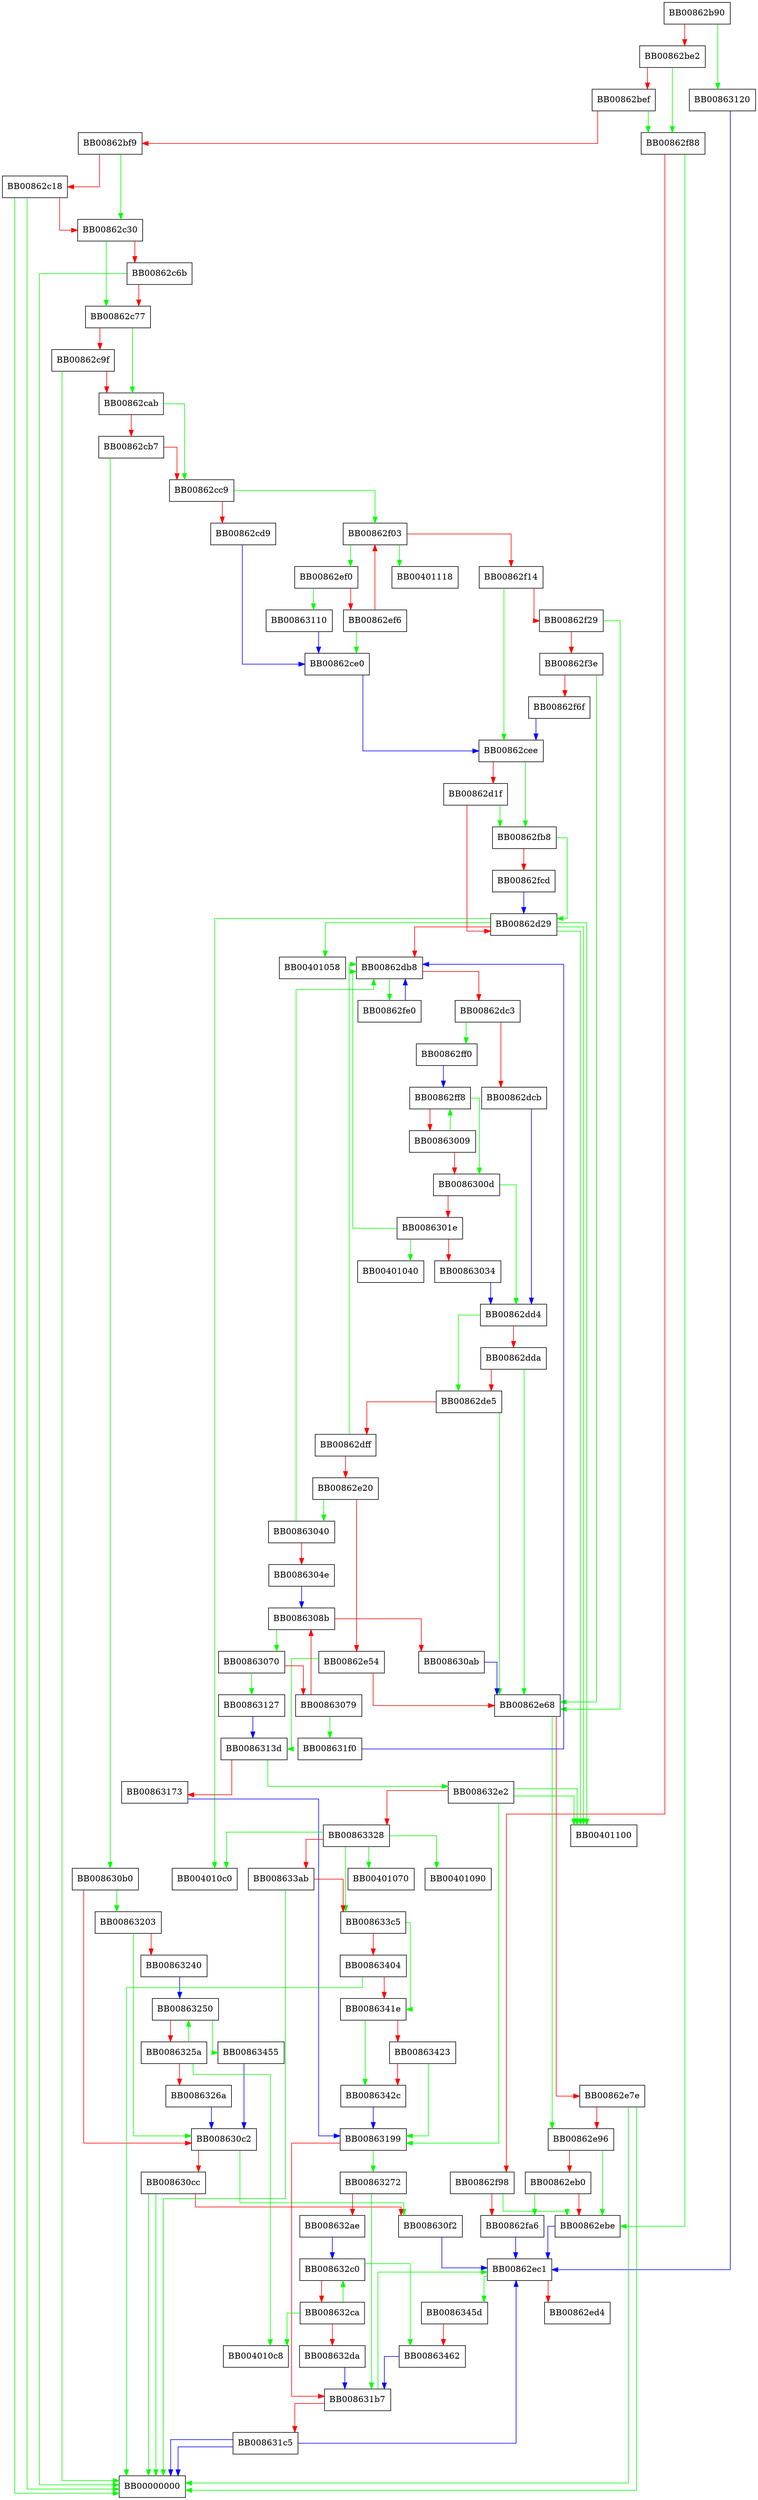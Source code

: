 digraph __dcigettext {
  node [shape="box"];
  graph [splines=ortho];
  BB00862b90 -> BB00863120 [color="green"];
  BB00862b90 -> BB00862be2 [color="red"];
  BB00862be2 -> BB00862f88 [color="green"];
  BB00862be2 -> BB00862bef [color="red"];
  BB00862bef -> BB00862f88 [color="green"];
  BB00862bef -> BB00862bf9 [color="red"];
  BB00862bf9 -> BB00862c30 [color="green"];
  BB00862bf9 -> BB00862c18 [color="red"];
  BB00862c18 -> BB00000000 [color="green"];
  BB00862c18 -> BB00000000 [color="green"];
  BB00862c18 -> BB00862c30 [color="red"];
  BB00862c30 -> BB00862c77 [color="green"];
  BB00862c30 -> BB00862c6b [color="red"];
  BB00862c6b -> BB00000000 [color="green"];
  BB00862c6b -> BB00862c77 [color="red"];
  BB00862c77 -> BB00862cab [color="green"];
  BB00862c77 -> BB00862c9f [color="red"];
  BB00862c9f -> BB00000000 [color="green"];
  BB00862c9f -> BB00862cab [color="red"];
  BB00862cab -> BB00862cc9 [color="green"];
  BB00862cab -> BB00862cb7 [color="red"];
  BB00862cb7 -> BB008630b0 [color="green"];
  BB00862cb7 -> BB00862cc9 [color="red"];
  BB00862cc9 -> BB00862f03 [color="green"];
  BB00862cc9 -> BB00862cd9 [color="red"];
  BB00862cd9 -> BB00862ce0 [color="blue"];
  BB00862ce0 -> BB00862cee [color="blue"];
  BB00862cee -> BB00862fb8 [color="green"];
  BB00862cee -> BB00862d1f [color="red"];
  BB00862d1f -> BB00862fb8 [color="green"];
  BB00862d1f -> BB00862d29 [color="red"];
  BB00862d29 -> BB00401100 [color="green"];
  BB00862d29 -> BB00401100 [color="green"];
  BB00862d29 -> BB00401058 [color="green"];
  BB00862d29 -> BB004010c0 [color="green"];
  BB00862d29 -> BB00401100 [color="green"];
  BB00862d29 -> BB00862db8 [color="red"];
  BB00862db8 -> BB00862fe0 [color="green"];
  BB00862db8 -> BB00862dc3 [color="red"];
  BB00862dc3 -> BB00862ff0 [color="green"];
  BB00862dc3 -> BB00862dcb [color="red"];
  BB00862dcb -> BB00862dd4 [color="blue"];
  BB00862dd4 -> BB00862de5 [color="green"];
  BB00862dd4 -> BB00862dda [color="red"];
  BB00862dda -> BB00862e68 [color="green"];
  BB00862dda -> BB00862de5 [color="red"];
  BB00862de5 -> BB00862e68 [color="green"];
  BB00862de5 -> BB00862dff [color="red"];
  BB00862dff -> BB00862db8 [color="green"];
  BB00862dff -> BB00862e20 [color="red"];
  BB00862e20 -> BB00863040 [color="green"];
  BB00862e20 -> BB00862e54 [color="red"];
  BB00862e54 -> BB0086313d [color="green"];
  BB00862e54 -> BB00862e68 [color="red"];
  BB00862e68 -> BB00862e96 [color="green"];
  BB00862e68 -> BB00862e7e [color="red"];
  BB00862e7e -> BB00000000 [color="green"];
  BB00862e7e -> BB00000000 [color="green"];
  BB00862e7e -> BB00862e96 [color="red"];
  BB00862e96 -> BB00862ebe [color="green"];
  BB00862e96 -> BB00862eb0 [color="red"];
  BB00862eb0 -> BB00862fa6 [color="green"];
  BB00862eb0 -> BB00862ebe [color="red"];
  BB00862ebe -> BB00862ec1 [color="blue"];
  BB00862ec1 -> BB0086345d [color="green"];
  BB00862ec1 -> BB00862ed4 [color="red"];
  BB00862ef0 -> BB00863110 [color="green"];
  BB00862ef0 -> BB00862ef6 [color="red"];
  BB00862ef6 -> BB00862ce0 [color="green"];
  BB00862ef6 -> BB00862f03 [color="red"];
  BB00862f03 -> BB00401118 [color="green"];
  BB00862f03 -> BB00862ef0 [color="green"];
  BB00862f03 -> BB00862f14 [color="red"];
  BB00862f14 -> BB00862cee [color="green"];
  BB00862f14 -> BB00862f29 [color="red"];
  BB00862f29 -> BB00862e68 [color="green"];
  BB00862f29 -> BB00862f3e [color="red"];
  BB00862f3e -> BB00862e68 [color="green"];
  BB00862f3e -> BB00862f6f [color="red"];
  BB00862f6f -> BB00862cee [color="blue"];
  BB00862f88 -> BB00862ebe [color="green"];
  BB00862f88 -> BB00862f98 [color="red"];
  BB00862f98 -> BB00862ebe [color="green"];
  BB00862f98 -> BB00862fa6 [color="red"];
  BB00862fa6 -> BB00862ec1 [color="blue"];
  BB00862fb8 -> BB00862d29 [color="green"];
  BB00862fb8 -> BB00862fcd [color="red"];
  BB00862fcd -> BB00862d29 [color="blue"];
  BB00862fe0 -> BB00862db8 [color="blue"];
  BB00862ff0 -> BB00862ff8 [color="blue"];
  BB00862ff8 -> BB0086300d [color="green"];
  BB00862ff8 -> BB00863009 [color="red"];
  BB00863009 -> BB00862ff8 [color="green"];
  BB00863009 -> BB0086300d [color="red"];
  BB0086300d -> BB00862dd4 [color="green"];
  BB0086300d -> BB0086301e [color="red"];
  BB0086301e -> BB00401040 [color="green"];
  BB0086301e -> BB00862db8 [color="green"];
  BB0086301e -> BB00863034 [color="red"];
  BB00863034 -> BB00862dd4 [color="blue"];
  BB00863040 -> BB00862db8 [color="green"];
  BB00863040 -> BB0086304e [color="red"];
  BB0086304e -> BB0086308b [color="blue"];
  BB00863070 -> BB00863127 [color="green"];
  BB00863070 -> BB00863079 [color="red"];
  BB00863079 -> BB008631f0 [color="green"];
  BB00863079 -> BB0086308b [color="red"];
  BB0086308b -> BB00863070 [color="green"];
  BB0086308b -> BB008630ab [color="red"];
  BB008630ab -> BB00862e68 [color="blue"];
  BB008630b0 -> BB00863203 [color="green"];
  BB008630b0 -> BB008630c2 [color="red"];
  BB008630c2 -> BB008630f2 [color="green"];
  BB008630c2 -> BB008630cc [color="red"];
  BB008630cc -> BB00000000 [color="green"];
  BB008630cc -> BB00000000 [color="green"];
  BB008630cc -> BB008630f2 [color="red"];
  BB008630f2 -> BB00862ec1 [color="blue"];
  BB00863110 -> BB00862ce0 [color="blue"];
  BB00863120 -> BB00862ec1 [color="blue"];
  BB00863127 -> BB0086313d [color="blue"];
  BB0086313d -> BB008632e2 [color="green"];
  BB0086313d -> BB00863173 [color="red"];
  BB00863173 -> BB00863199 [color="blue"];
  BB00863199 -> BB00863272 [color="green"];
  BB00863199 -> BB008631b7 [color="red"];
  BB008631b7 -> BB00862ec1 [color="green"];
  BB008631b7 -> BB008631c5 [color="red"];
  BB008631c5 -> BB00000000 [color="blue"];
  BB008631c5 -> BB00000000 [color="blue"];
  BB008631c5 -> BB00862ec1 [color="blue"];
  BB008631f0 -> BB00862db8 [color="blue"];
  BB00863203 -> BB008630c2 [color="green"];
  BB00863203 -> BB00863240 [color="red"];
  BB00863240 -> BB00863250 [color="blue"];
  BB00863250 -> BB00863455 [color="green"];
  BB00863250 -> BB0086325a [color="red"];
  BB0086325a -> BB004010c8 [color="green"];
  BB0086325a -> BB00863250 [color="green"];
  BB0086325a -> BB0086326a [color="red"];
  BB0086326a -> BB008630c2 [color="blue"];
  BB00863272 -> BB008631b7 [color="green"];
  BB00863272 -> BB008632ae [color="red"];
  BB008632ae -> BB008632c0 [color="blue"];
  BB008632c0 -> BB00863462 [color="green"];
  BB008632c0 -> BB008632ca [color="red"];
  BB008632ca -> BB004010c8 [color="green"];
  BB008632ca -> BB008632c0 [color="green"];
  BB008632ca -> BB008632da [color="red"];
  BB008632da -> BB008631b7 [color="blue"];
  BB008632e2 -> BB00401100 [color="green"];
  BB008632e2 -> BB00401100 [color="green"];
  BB008632e2 -> BB00863199 [color="green"];
  BB008632e2 -> BB00863328 [color="red"];
  BB00863328 -> BB004010c0 [color="green"];
  BB00863328 -> BB00401070 [color="green"];
  BB00863328 -> BB00401090 [color="green"];
  BB00863328 -> BB008633c5 [color="green"];
  BB00863328 -> BB008633ab [color="red"];
  BB008633ab -> BB00000000 [color="green"];
  BB008633ab -> BB008633c5 [color="red"];
  BB008633c5 -> BB0086341e [color="green"];
  BB008633c5 -> BB00863404 [color="red"];
  BB00863404 -> BB00000000 [color="green"];
  BB00863404 -> BB0086341e [color="red"];
  BB0086341e -> BB0086342c [color="green"];
  BB0086341e -> BB00863423 [color="red"];
  BB00863423 -> BB00863199 [color="green"];
  BB00863423 -> BB0086342c [color="red"];
  BB0086342c -> BB00863199 [color="blue"];
  BB00863455 -> BB008630c2 [color="blue"];
  BB0086345d -> BB00863462 [color="red"];
  BB00863462 -> BB008631b7 [color="blue"];
}